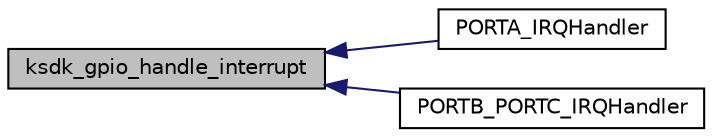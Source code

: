 digraph "ksdk_gpio_handle_interrupt"
{
  edge [fontname="Helvetica",fontsize="10",labelfontname="Helvetica",labelfontsize="10"];
  node [fontname="Helvetica",fontsize="10",shape=record];
  rankdir="LR";
  Node1 [label="ksdk_gpio_handle_interrupt",height=0.2,width=0.4,color="black", fillcolor="grey75", style="filled", fontcolor="black"];
  Node1 -> Node2 [dir="back",color="midnightblue",fontsize="10",style="solid",fontname="Helvetica"];
  Node2 [label="PORTA_IRQHandler",height=0.2,width=0.4,color="black", fillcolor="white", style="filled",URL="$gpio__driver__irq__kw41z_8c.html#ae01b365de69142666b470757d24fae84"];
  Node1 -> Node3 [dir="back",color="midnightblue",fontsize="10",style="solid",fontname="Helvetica"];
  Node3 [label="PORTB_PORTC_IRQHandler",height=0.2,width=0.4,color="black", fillcolor="white", style="filled",URL="$gpio__driver__irq__kw41z_8c.html#ab9c5cb6f9e31ec25f94d4a1b0fc88f7e"];
}
